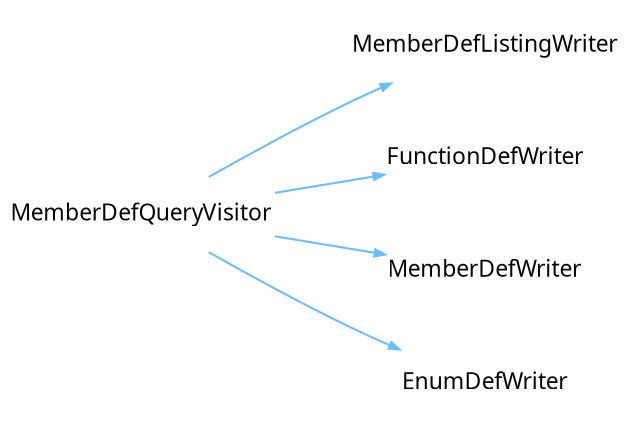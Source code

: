 digraph {
 rankdir = "LR"
 bgcolor = none;
 layout  = dot;
 edge [
   arrowsize = "0.5"
   color     = "#69BFFFFF"
 ]
 DdFRWSQ[
   shape    = none
   label    = "MemberDefQueryVisitor"
   margin   = "0.01"
   fontname = "Segoe UI"
   fontsize = "11"
   fontcolor= "#010509FF"
 ]
 q52RWSQ[
   shape    = none
   label    = "MemberDefListingWriter"
   margin   = "0.01"
   fontname = "Segoe UI"
   fontsize = "11"
   fontcolor= "#010509FF"
 ]
 ql2RWSQ[
   shape    = none
   label    = "FunctionDefWriter"
   margin   = "0.01"
   fontname = "Segoe UI"
   fontsize = "11"
   fontcolor= "#010509FF"
 ]
 qWFRWSQ[
   shape    = none
   label    = "MemberDefWriter"
   margin   = "0.01"
   fontname = "Segoe UI"
   fontsize = "11"
   fontcolor= "#010509FF"
 ]
 DcQRWSQ[
   shape    = none
   label    = "EnumDefWriter"
   margin   = "0.01"
   fontname = "Segoe UI"
   fontsize = "11"
   fontcolor= "#010509FF"
 ]
 DdFRWSQ->q52RWSQ
 DdFRWSQ->ql2RWSQ
 DdFRWSQ->qWFRWSQ
 DdFRWSQ->DcQRWSQ
}
